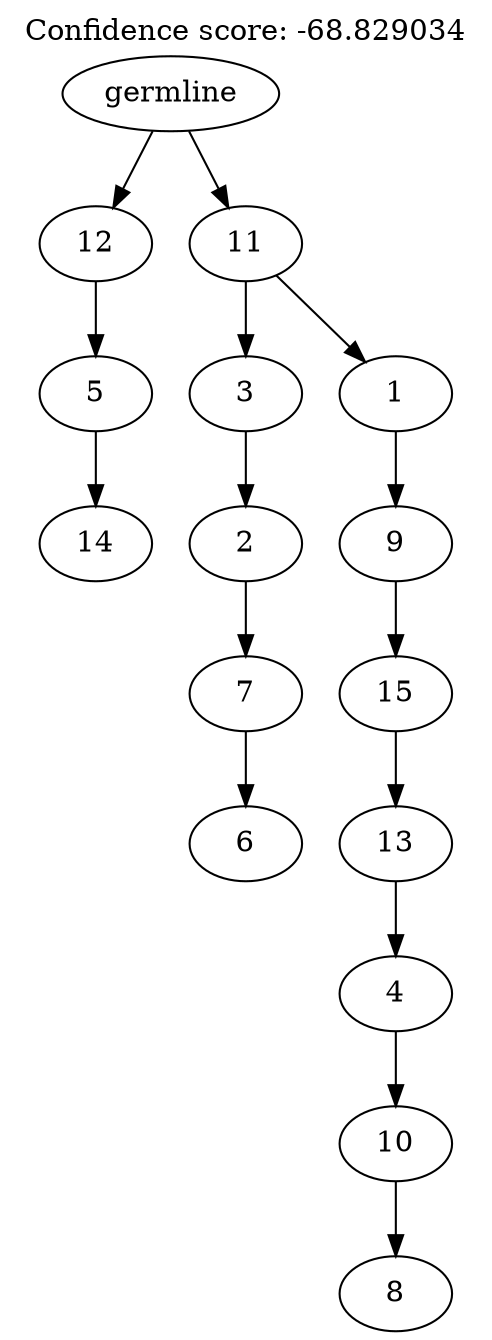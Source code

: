 digraph g {
	"14" -> "15";
	"15" [label="14"];
	"13" -> "14";
	"14" [label="5"];
	"11" -> "12";
	"12" [label="6"];
	"10" -> "11";
	"11" [label="7"];
	"9" -> "10";
	"10" [label="2"];
	"7" -> "8";
	"8" [label="8"];
	"6" -> "7";
	"7" [label="10"];
	"5" -> "6";
	"6" [label="4"];
	"4" -> "5";
	"5" [label="13"];
	"3" -> "4";
	"4" [label="15"];
	"2" -> "3";
	"3" [label="9"];
	"1" -> "2";
	"2" [label="1"];
	"1" -> "9";
	"9" [label="3"];
	"0" -> "1";
	"1" [label="11"];
	"0" -> "13";
	"13" [label="12"];
	"0" [label="germline"];
	labelloc="t";
	label="Confidence score: -68.829034";
}

